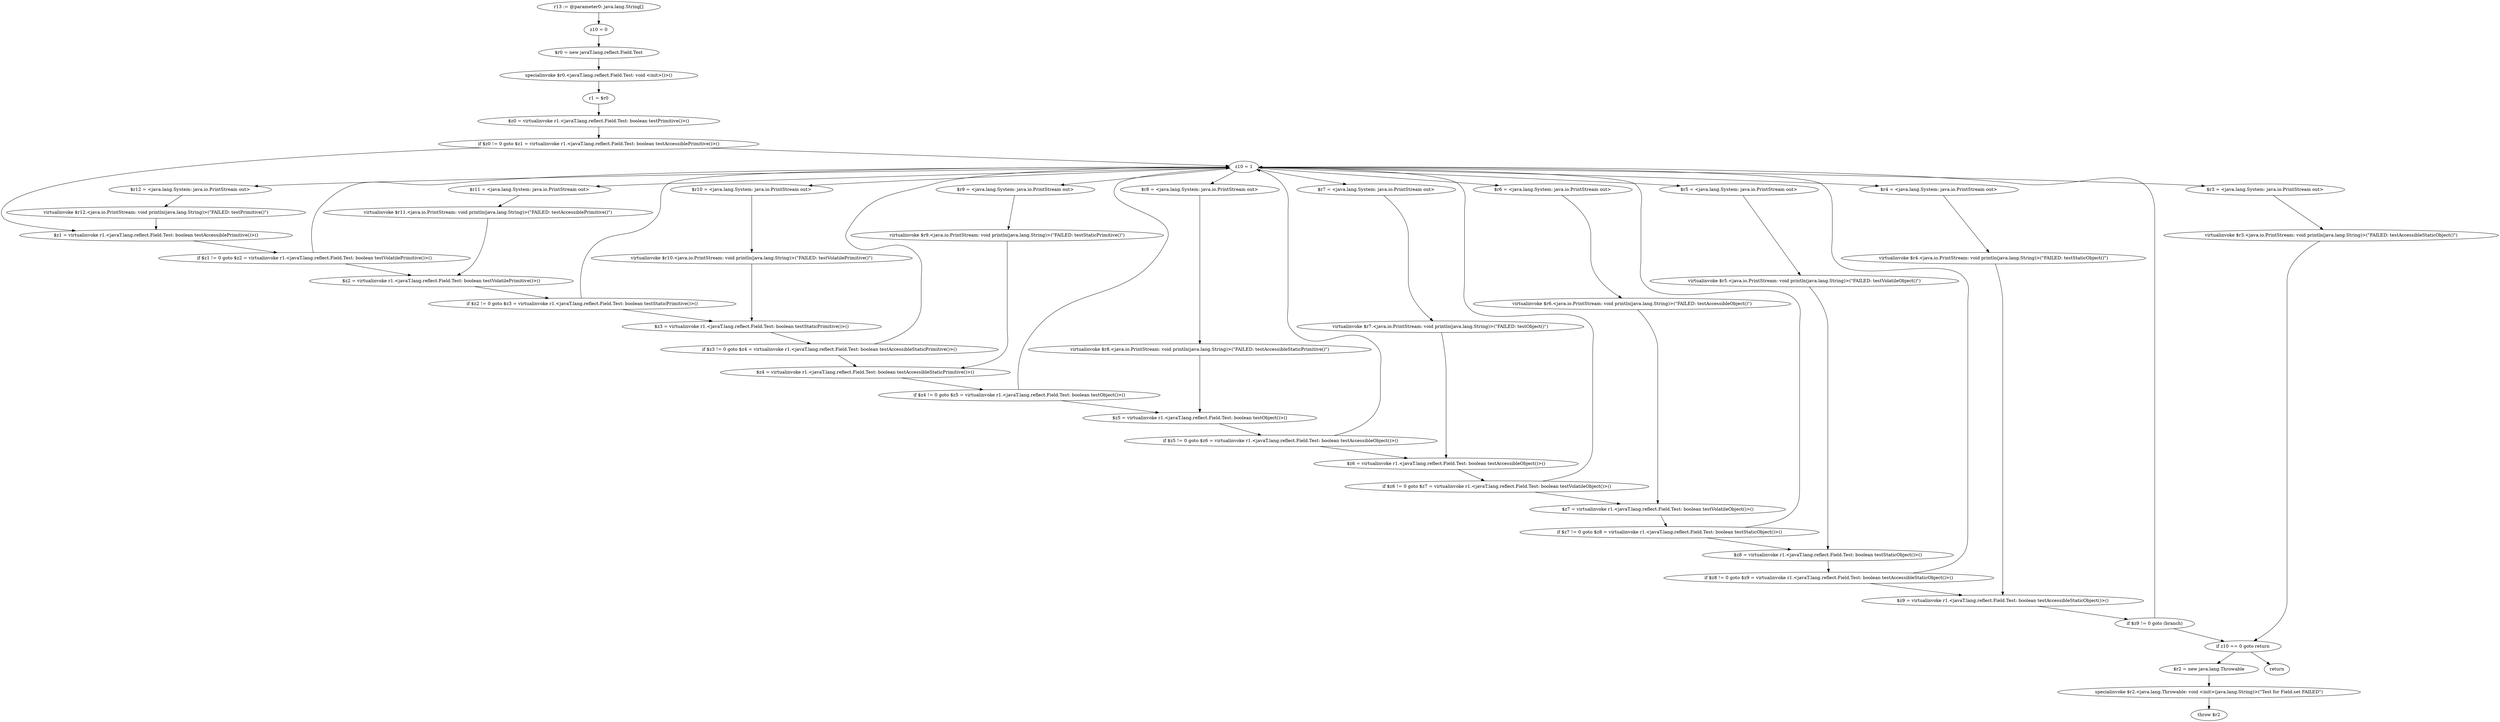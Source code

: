 digraph "unitGraph" {
    "r13 := @parameter0: java.lang.String[]"
    "z10 = 0"
    "$r0 = new javaT.lang.reflect.Field.Test"
    "specialinvoke $r0.<javaT.lang.reflect.Field.Test: void <init>()>()"
    "r1 = $r0"
    "$z0 = virtualinvoke r1.<javaT.lang.reflect.Field.Test: boolean testPrimitive()>()"
    "if $z0 != 0 goto $z1 = virtualinvoke r1.<javaT.lang.reflect.Field.Test: boolean testAccessiblePrimitive()>()"
    "z10 = 1"
    "$r12 = <java.lang.System: java.io.PrintStream out>"
    "virtualinvoke $r12.<java.io.PrintStream: void println(java.lang.String)>(\"FAILED: testPrimitive()\")"
    "$z1 = virtualinvoke r1.<javaT.lang.reflect.Field.Test: boolean testAccessiblePrimitive()>()"
    "if $z1 != 0 goto $z2 = virtualinvoke r1.<javaT.lang.reflect.Field.Test: boolean testVolatilePrimitive()>()"
    "$r11 = <java.lang.System: java.io.PrintStream out>"
    "virtualinvoke $r11.<java.io.PrintStream: void println(java.lang.String)>(\"FAILED: testAccessiblePrimitive()\")"
    "$z2 = virtualinvoke r1.<javaT.lang.reflect.Field.Test: boolean testVolatilePrimitive()>()"
    "if $z2 != 0 goto $z3 = virtualinvoke r1.<javaT.lang.reflect.Field.Test: boolean testStaticPrimitive()>()"
    "$r10 = <java.lang.System: java.io.PrintStream out>"
    "virtualinvoke $r10.<java.io.PrintStream: void println(java.lang.String)>(\"FAILED: testVolatilePrimitive()\")"
    "$z3 = virtualinvoke r1.<javaT.lang.reflect.Field.Test: boolean testStaticPrimitive()>()"
    "if $z3 != 0 goto $z4 = virtualinvoke r1.<javaT.lang.reflect.Field.Test: boolean testAccessibleStaticPrimitive()>()"
    "$r9 = <java.lang.System: java.io.PrintStream out>"
    "virtualinvoke $r9.<java.io.PrintStream: void println(java.lang.String)>(\"FAILED: testStaticPrimitive()\")"
    "$z4 = virtualinvoke r1.<javaT.lang.reflect.Field.Test: boolean testAccessibleStaticPrimitive()>()"
    "if $z4 != 0 goto $z5 = virtualinvoke r1.<javaT.lang.reflect.Field.Test: boolean testObject()>()"
    "$r8 = <java.lang.System: java.io.PrintStream out>"
    "virtualinvoke $r8.<java.io.PrintStream: void println(java.lang.String)>(\"FAILED: testAccessibleStaticPrimitive()\")"
    "$z5 = virtualinvoke r1.<javaT.lang.reflect.Field.Test: boolean testObject()>()"
    "if $z5 != 0 goto $z6 = virtualinvoke r1.<javaT.lang.reflect.Field.Test: boolean testAccessibleObject()>()"
    "$r7 = <java.lang.System: java.io.PrintStream out>"
    "virtualinvoke $r7.<java.io.PrintStream: void println(java.lang.String)>(\"FAILED: testObject()\")"
    "$z6 = virtualinvoke r1.<javaT.lang.reflect.Field.Test: boolean testAccessibleObject()>()"
    "if $z6 != 0 goto $z7 = virtualinvoke r1.<javaT.lang.reflect.Field.Test: boolean testVolatileObject()>()"
    "$r6 = <java.lang.System: java.io.PrintStream out>"
    "virtualinvoke $r6.<java.io.PrintStream: void println(java.lang.String)>(\"FAILED: testAccessibleObject()\")"
    "$z7 = virtualinvoke r1.<javaT.lang.reflect.Field.Test: boolean testVolatileObject()>()"
    "if $z7 != 0 goto $z8 = virtualinvoke r1.<javaT.lang.reflect.Field.Test: boolean testStaticObject()>()"
    "$r5 = <java.lang.System: java.io.PrintStream out>"
    "virtualinvoke $r5.<java.io.PrintStream: void println(java.lang.String)>(\"FAILED: testVolatileObject()\")"
    "$z8 = virtualinvoke r1.<javaT.lang.reflect.Field.Test: boolean testStaticObject()>()"
    "if $z8 != 0 goto $z9 = virtualinvoke r1.<javaT.lang.reflect.Field.Test: boolean testAccessibleStaticObject()>()"
    "$r4 = <java.lang.System: java.io.PrintStream out>"
    "virtualinvoke $r4.<java.io.PrintStream: void println(java.lang.String)>(\"FAILED: testStaticObject()\")"
    "$z9 = virtualinvoke r1.<javaT.lang.reflect.Field.Test: boolean testAccessibleStaticObject()>()"
    "if $z9 != 0 goto (branch)"
    "$r3 = <java.lang.System: java.io.PrintStream out>"
    "virtualinvoke $r3.<java.io.PrintStream: void println(java.lang.String)>(\"FAILED: testAccessibleStaticObject()\")"
    "if z10 == 0 goto return"
    "$r2 = new java.lang.Throwable"
    "specialinvoke $r2.<java.lang.Throwable: void <init>(java.lang.String)>(\"Test for Field.set FAILED\")"
    "throw $r2"
    "return"
    "r13 := @parameter0: java.lang.String[]"->"z10 = 0";
    "z10 = 0"->"$r0 = new javaT.lang.reflect.Field.Test";
    "$r0 = new javaT.lang.reflect.Field.Test"->"specialinvoke $r0.<javaT.lang.reflect.Field.Test: void <init>()>()";
    "specialinvoke $r0.<javaT.lang.reflect.Field.Test: void <init>()>()"->"r1 = $r0";
    "r1 = $r0"->"$z0 = virtualinvoke r1.<javaT.lang.reflect.Field.Test: boolean testPrimitive()>()";
    "$z0 = virtualinvoke r1.<javaT.lang.reflect.Field.Test: boolean testPrimitive()>()"->"if $z0 != 0 goto $z1 = virtualinvoke r1.<javaT.lang.reflect.Field.Test: boolean testAccessiblePrimitive()>()";
    "if $z0 != 0 goto $z1 = virtualinvoke r1.<javaT.lang.reflect.Field.Test: boolean testAccessiblePrimitive()>()"->"z10 = 1";
    "if $z0 != 0 goto $z1 = virtualinvoke r1.<javaT.lang.reflect.Field.Test: boolean testAccessiblePrimitive()>()"->"$z1 = virtualinvoke r1.<javaT.lang.reflect.Field.Test: boolean testAccessiblePrimitive()>()";
    "z10 = 1"->"$r12 = <java.lang.System: java.io.PrintStream out>";
    "$r12 = <java.lang.System: java.io.PrintStream out>"->"virtualinvoke $r12.<java.io.PrintStream: void println(java.lang.String)>(\"FAILED: testPrimitive()\")";
    "virtualinvoke $r12.<java.io.PrintStream: void println(java.lang.String)>(\"FAILED: testPrimitive()\")"->"$z1 = virtualinvoke r1.<javaT.lang.reflect.Field.Test: boolean testAccessiblePrimitive()>()";
    "$z1 = virtualinvoke r1.<javaT.lang.reflect.Field.Test: boolean testAccessiblePrimitive()>()"->"if $z1 != 0 goto $z2 = virtualinvoke r1.<javaT.lang.reflect.Field.Test: boolean testVolatilePrimitive()>()";
    "if $z1 != 0 goto $z2 = virtualinvoke r1.<javaT.lang.reflect.Field.Test: boolean testVolatilePrimitive()>()"->"z10 = 1";
    "if $z1 != 0 goto $z2 = virtualinvoke r1.<javaT.lang.reflect.Field.Test: boolean testVolatilePrimitive()>()"->"$z2 = virtualinvoke r1.<javaT.lang.reflect.Field.Test: boolean testVolatilePrimitive()>()";
    "z10 = 1"->"$r11 = <java.lang.System: java.io.PrintStream out>";
    "$r11 = <java.lang.System: java.io.PrintStream out>"->"virtualinvoke $r11.<java.io.PrintStream: void println(java.lang.String)>(\"FAILED: testAccessiblePrimitive()\")";
    "virtualinvoke $r11.<java.io.PrintStream: void println(java.lang.String)>(\"FAILED: testAccessiblePrimitive()\")"->"$z2 = virtualinvoke r1.<javaT.lang.reflect.Field.Test: boolean testVolatilePrimitive()>()";
    "$z2 = virtualinvoke r1.<javaT.lang.reflect.Field.Test: boolean testVolatilePrimitive()>()"->"if $z2 != 0 goto $z3 = virtualinvoke r1.<javaT.lang.reflect.Field.Test: boolean testStaticPrimitive()>()";
    "if $z2 != 0 goto $z3 = virtualinvoke r1.<javaT.lang.reflect.Field.Test: boolean testStaticPrimitive()>()"->"z10 = 1";
    "if $z2 != 0 goto $z3 = virtualinvoke r1.<javaT.lang.reflect.Field.Test: boolean testStaticPrimitive()>()"->"$z3 = virtualinvoke r1.<javaT.lang.reflect.Field.Test: boolean testStaticPrimitive()>()";
    "z10 = 1"->"$r10 = <java.lang.System: java.io.PrintStream out>";
    "$r10 = <java.lang.System: java.io.PrintStream out>"->"virtualinvoke $r10.<java.io.PrintStream: void println(java.lang.String)>(\"FAILED: testVolatilePrimitive()\")";
    "virtualinvoke $r10.<java.io.PrintStream: void println(java.lang.String)>(\"FAILED: testVolatilePrimitive()\")"->"$z3 = virtualinvoke r1.<javaT.lang.reflect.Field.Test: boolean testStaticPrimitive()>()";
    "$z3 = virtualinvoke r1.<javaT.lang.reflect.Field.Test: boolean testStaticPrimitive()>()"->"if $z3 != 0 goto $z4 = virtualinvoke r1.<javaT.lang.reflect.Field.Test: boolean testAccessibleStaticPrimitive()>()";
    "if $z3 != 0 goto $z4 = virtualinvoke r1.<javaT.lang.reflect.Field.Test: boolean testAccessibleStaticPrimitive()>()"->"z10 = 1";
    "if $z3 != 0 goto $z4 = virtualinvoke r1.<javaT.lang.reflect.Field.Test: boolean testAccessibleStaticPrimitive()>()"->"$z4 = virtualinvoke r1.<javaT.lang.reflect.Field.Test: boolean testAccessibleStaticPrimitive()>()";
    "z10 = 1"->"$r9 = <java.lang.System: java.io.PrintStream out>";
    "$r9 = <java.lang.System: java.io.PrintStream out>"->"virtualinvoke $r9.<java.io.PrintStream: void println(java.lang.String)>(\"FAILED: testStaticPrimitive()\")";
    "virtualinvoke $r9.<java.io.PrintStream: void println(java.lang.String)>(\"FAILED: testStaticPrimitive()\")"->"$z4 = virtualinvoke r1.<javaT.lang.reflect.Field.Test: boolean testAccessibleStaticPrimitive()>()";
    "$z4 = virtualinvoke r1.<javaT.lang.reflect.Field.Test: boolean testAccessibleStaticPrimitive()>()"->"if $z4 != 0 goto $z5 = virtualinvoke r1.<javaT.lang.reflect.Field.Test: boolean testObject()>()";
    "if $z4 != 0 goto $z5 = virtualinvoke r1.<javaT.lang.reflect.Field.Test: boolean testObject()>()"->"z10 = 1";
    "if $z4 != 0 goto $z5 = virtualinvoke r1.<javaT.lang.reflect.Field.Test: boolean testObject()>()"->"$z5 = virtualinvoke r1.<javaT.lang.reflect.Field.Test: boolean testObject()>()";
    "z10 = 1"->"$r8 = <java.lang.System: java.io.PrintStream out>";
    "$r8 = <java.lang.System: java.io.PrintStream out>"->"virtualinvoke $r8.<java.io.PrintStream: void println(java.lang.String)>(\"FAILED: testAccessibleStaticPrimitive()\")";
    "virtualinvoke $r8.<java.io.PrintStream: void println(java.lang.String)>(\"FAILED: testAccessibleStaticPrimitive()\")"->"$z5 = virtualinvoke r1.<javaT.lang.reflect.Field.Test: boolean testObject()>()";
    "$z5 = virtualinvoke r1.<javaT.lang.reflect.Field.Test: boolean testObject()>()"->"if $z5 != 0 goto $z6 = virtualinvoke r1.<javaT.lang.reflect.Field.Test: boolean testAccessibleObject()>()";
    "if $z5 != 0 goto $z6 = virtualinvoke r1.<javaT.lang.reflect.Field.Test: boolean testAccessibleObject()>()"->"z10 = 1";
    "if $z5 != 0 goto $z6 = virtualinvoke r1.<javaT.lang.reflect.Field.Test: boolean testAccessibleObject()>()"->"$z6 = virtualinvoke r1.<javaT.lang.reflect.Field.Test: boolean testAccessibleObject()>()";
    "z10 = 1"->"$r7 = <java.lang.System: java.io.PrintStream out>";
    "$r7 = <java.lang.System: java.io.PrintStream out>"->"virtualinvoke $r7.<java.io.PrintStream: void println(java.lang.String)>(\"FAILED: testObject()\")";
    "virtualinvoke $r7.<java.io.PrintStream: void println(java.lang.String)>(\"FAILED: testObject()\")"->"$z6 = virtualinvoke r1.<javaT.lang.reflect.Field.Test: boolean testAccessibleObject()>()";
    "$z6 = virtualinvoke r1.<javaT.lang.reflect.Field.Test: boolean testAccessibleObject()>()"->"if $z6 != 0 goto $z7 = virtualinvoke r1.<javaT.lang.reflect.Field.Test: boolean testVolatileObject()>()";
    "if $z6 != 0 goto $z7 = virtualinvoke r1.<javaT.lang.reflect.Field.Test: boolean testVolatileObject()>()"->"z10 = 1";
    "if $z6 != 0 goto $z7 = virtualinvoke r1.<javaT.lang.reflect.Field.Test: boolean testVolatileObject()>()"->"$z7 = virtualinvoke r1.<javaT.lang.reflect.Field.Test: boolean testVolatileObject()>()";
    "z10 = 1"->"$r6 = <java.lang.System: java.io.PrintStream out>";
    "$r6 = <java.lang.System: java.io.PrintStream out>"->"virtualinvoke $r6.<java.io.PrintStream: void println(java.lang.String)>(\"FAILED: testAccessibleObject()\")";
    "virtualinvoke $r6.<java.io.PrintStream: void println(java.lang.String)>(\"FAILED: testAccessibleObject()\")"->"$z7 = virtualinvoke r1.<javaT.lang.reflect.Field.Test: boolean testVolatileObject()>()";
    "$z7 = virtualinvoke r1.<javaT.lang.reflect.Field.Test: boolean testVolatileObject()>()"->"if $z7 != 0 goto $z8 = virtualinvoke r1.<javaT.lang.reflect.Field.Test: boolean testStaticObject()>()";
    "if $z7 != 0 goto $z8 = virtualinvoke r1.<javaT.lang.reflect.Field.Test: boolean testStaticObject()>()"->"z10 = 1";
    "if $z7 != 0 goto $z8 = virtualinvoke r1.<javaT.lang.reflect.Field.Test: boolean testStaticObject()>()"->"$z8 = virtualinvoke r1.<javaT.lang.reflect.Field.Test: boolean testStaticObject()>()";
    "z10 = 1"->"$r5 = <java.lang.System: java.io.PrintStream out>";
    "$r5 = <java.lang.System: java.io.PrintStream out>"->"virtualinvoke $r5.<java.io.PrintStream: void println(java.lang.String)>(\"FAILED: testVolatileObject()\")";
    "virtualinvoke $r5.<java.io.PrintStream: void println(java.lang.String)>(\"FAILED: testVolatileObject()\")"->"$z8 = virtualinvoke r1.<javaT.lang.reflect.Field.Test: boolean testStaticObject()>()";
    "$z8 = virtualinvoke r1.<javaT.lang.reflect.Field.Test: boolean testStaticObject()>()"->"if $z8 != 0 goto $z9 = virtualinvoke r1.<javaT.lang.reflect.Field.Test: boolean testAccessibleStaticObject()>()";
    "if $z8 != 0 goto $z9 = virtualinvoke r1.<javaT.lang.reflect.Field.Test: boolean testAccessibleStaticObject()>()"->"z10 = 1";
    "if $z8 != 0 goto $z9 = virtualinvoke r1.<javaT.lang.reflect.Field.Test: boolean testAccessibleStaticObject()>()"->"$z9 = virtualinvoke r1.<javaT.lang.reflect.Field.Test: boolean testAccessibleStaticObject()>()";
    "z10 = 1"->"$r4 = <java.lang.System: java.io.PrintStream out>";
    "$r4 = <java.lang.System: java.io.PrintStream out>"->"virtualinvoke $r4.<java.io.PrintStream: void println(java.lang.String)>(\"FAILED: testStaticObject()\")";
    "virtualinvoke $r4.<java.io.PrintStream: void println(java.lang.String)>(\"FAILED: testStaticObject()\")"->"$z9 = virtualinvoke r1.<javaT.lang.reflect.Field.Test: boolean testAccessibleStaticObject()>()";
    "$z9 = virtualinvoke r1.<javaT.lang.reflect.Field.Test: boolean testAccessibleStaticObject()>()"->"if $z9 != 0 goto (branch)";
    "if $z9 != 0 goto (branch)"->"z10 = 1";
    "if $z9 != 0 goto (branch)"->"if z10 == 0 goto return";
    "z10 = 1"->"$r3 = <java.lang.System: java.io.PrintStream out>";
    "$r3 = <java.lang.System: java.io.PrintStream out>"->"virtualinvoke $r3.<java.io.PrintStream: void println(java.lang.String)>(\"FAILED: testAccessibleStaticObject()\")";
    "virtualinvoke $r3.<java.io.PrintStream: void println(java.lang.String)>(\"FAILED: testAccessibleStaticObject()\")"->"if z10 == 0 goto return";
    "if z10 == 0 goto return"->"$r2 = new java.lang.Throwable";
    "if z10 == 0 goto return"->"return";
    "$r2 = new java.lang.Throwable"->"specialinvoke $r2.<java.lang.Throwable: void <init>(java.lang.String)>(\"Test for Field.set FAILED\")";
    "specialinvoke $r2.<java.lang.Throwable: void <init>(java.lang.String)>(\"Test for Field.set FAILED\")"->"throw $r2";
}
